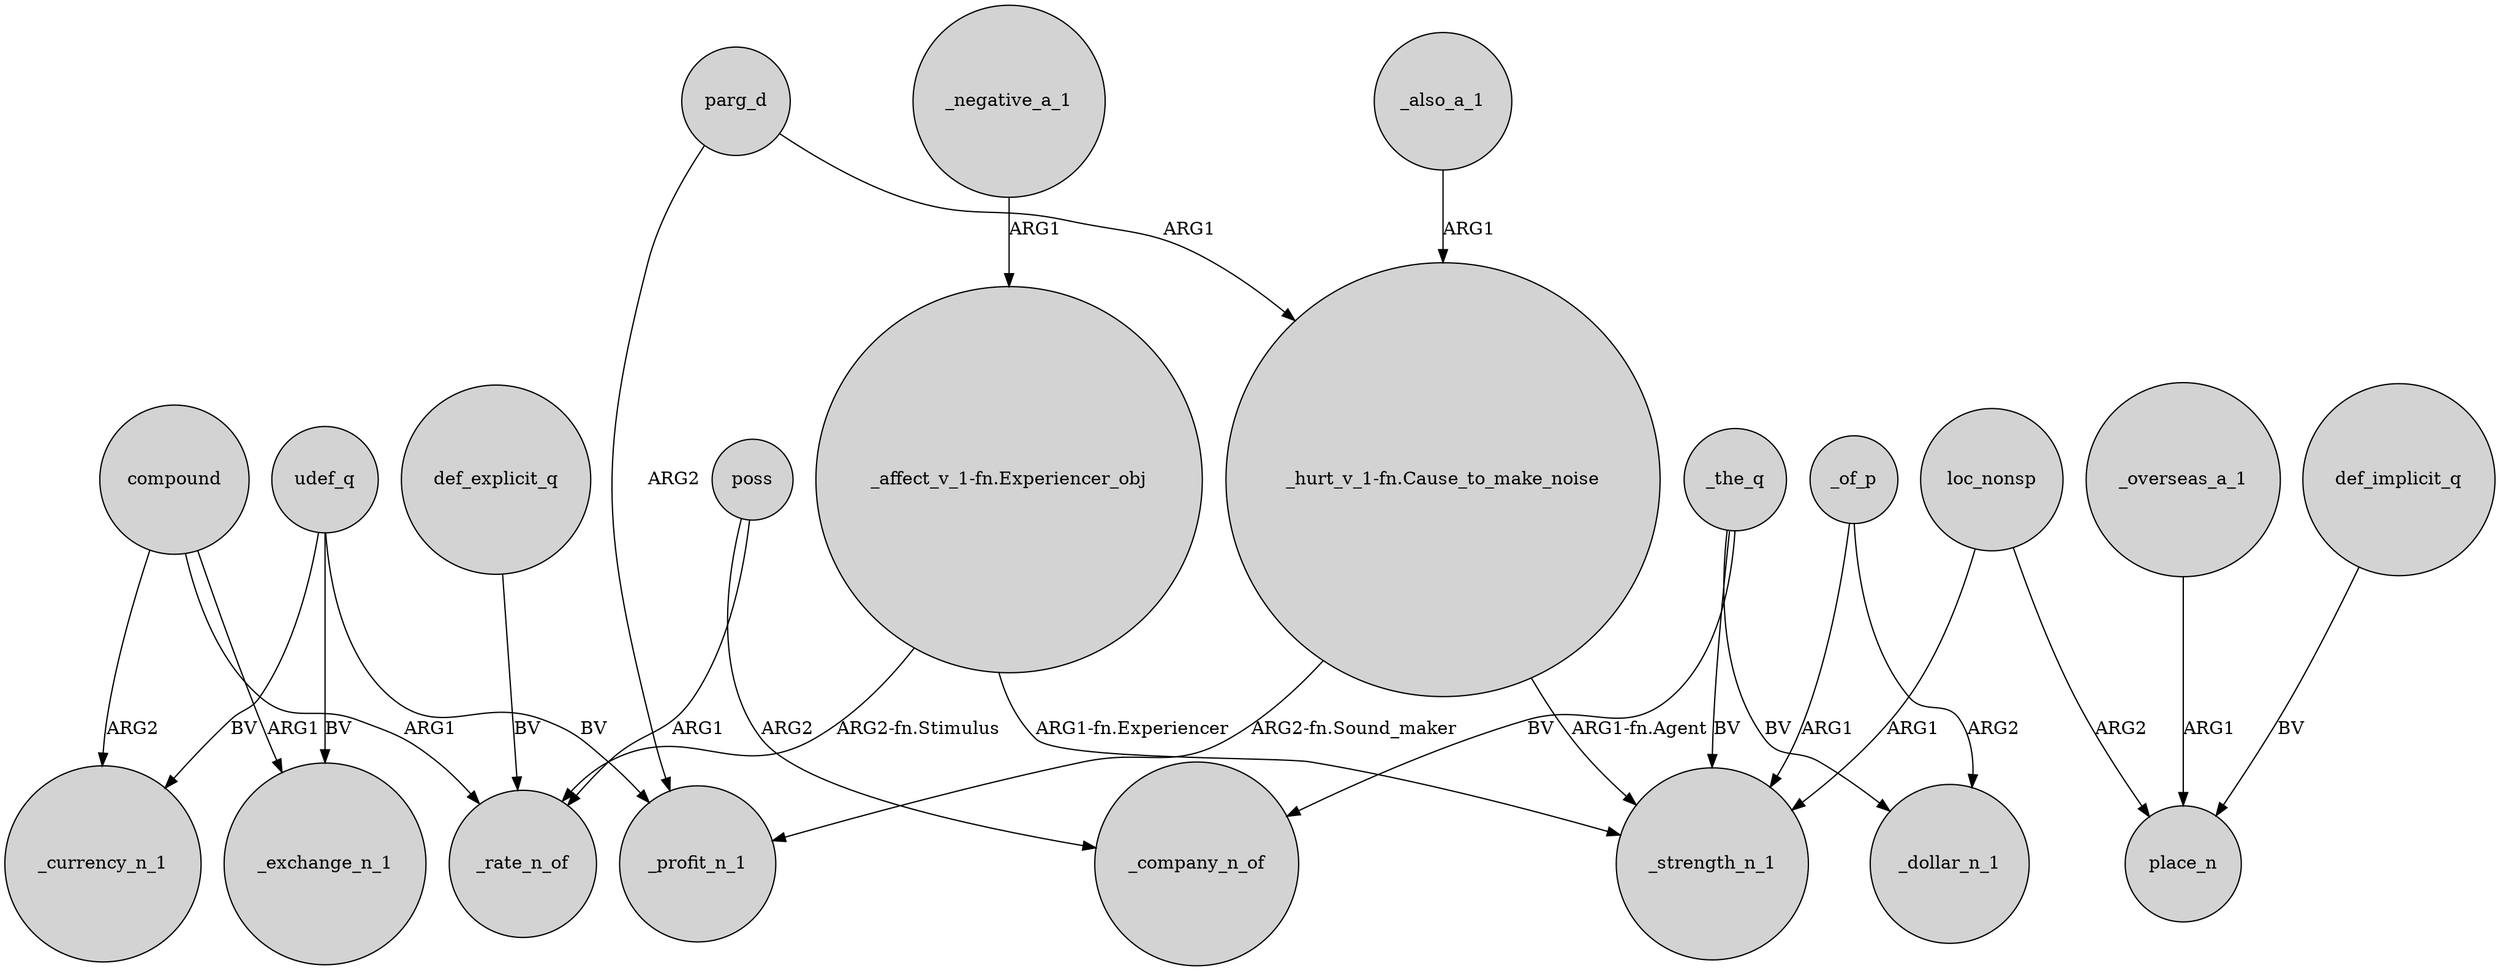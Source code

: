 digraph {
	node [shape=circle style=filled]
	_also_a_1 -> "_hurt_v_1-fn.Cause_to_make_noise" [label=ARG1]
	"_affect_v_1-fn.Experiencer_obj" -> _strength_n_1 [label="ARG1-fn.Experiencer"]
	def_implicit_q -> place_n [label=BV]
	parg_d -> "_hurt_v_1-fn.Cause_to_make_noise" [label=ARG1]
	"_hurt_v_1-fn.Cause_to_make_noise" -> _profit_n_1 [label="ARG2-fn.Sound_maker"]
	udef_q -> _exchange_n_1 [label=BV]
	udef_q -> _currency_n_1 [label=BV]
	_of_p -> _strength_n_1 [label=ARG1]
	_negative_a_1 -> "_affect_v_1-fn.Experiencer_obj" [label=ARG1]
	udef_q -> _profit_n_1 [label=BV]
	_the_q -> _dollar_n_1 [label=BV]
	def_explicit_q -> _rate_n_of [label=BV]
	loc_nonsp -> _strength_n_1 [label=ARG1]
	compound -> _rate_n_of [label=ARG1]
	compound -> _exchange_n_1 [label=ARG1]
	poss -> _company_n_of [label=ARG2]
	poss -> _rate_n_of [label=ARG1]
	_overseas_a_1 -> place_n [label=ARG1]
	parg_d -> _profit_n_1 [label=ARG2]
	"_hurt_v_1-fn.Cause_to_make_noise" -> _strength_n_1 [label="ARG1-fn.Agent"]
	_the_q -> _strength_n_1 [label=BV]
	loc_nonsp -> place_n [label=ARG2]
	_of_p -> _dollar_n_1 [label=ARG2]
	_the_q -> _company_n_of [label=BV]
	"_affect_v_1-fn.Experiencer_obj" -> _rate_n_of [label="ARG2-fn.Stimulus"]
	compound -> _currency_n_1 [label=ARG2]
}
